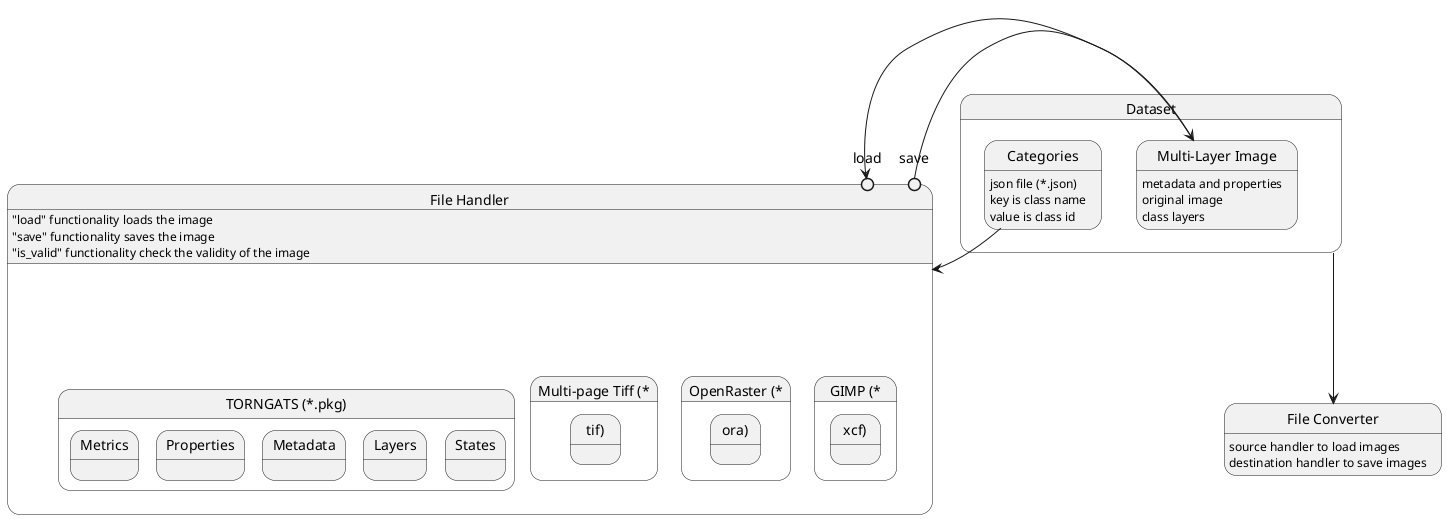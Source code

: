
@startuml Abstract Design

state Dataset {
    state "Multi-Layer Image" as data {
        data : metadata and properties
        data : original image
        data : class layers
    }
    state "Categories" as cats {
        cats : json file (*.json)
        cats : key is class name
        cats : value is class id
    }
}

state "File Handler" as handler {
    handler : "load" functionality loads the image
    handler : "save" functionality saves the image
    handler : "is_valid" functionality check the validity of the image

    state "GIMP (*.xcf)"
    state "OpenRaster (*.ora)"
    state "Multi-page Tiff (*.tif)"
    state "TORNGATS (*.pkg)" as pkg {
        state "Metrics" as pkg_metrics
        state "Properties" as pkg_properties
        state "Metadata" as pkg_metadata
        state "Layers" as pkg_layers
        state "States" as pkg_states
    }

    state load <<entryPoint>>
    state save <<entryPoint>>
}

data --> load
save -> data
cats --> handler

state "File Converter" as conv {
    conv : source handler to load images
    conv : destination handler to save images
}

Dataset --> conv

@enduml
